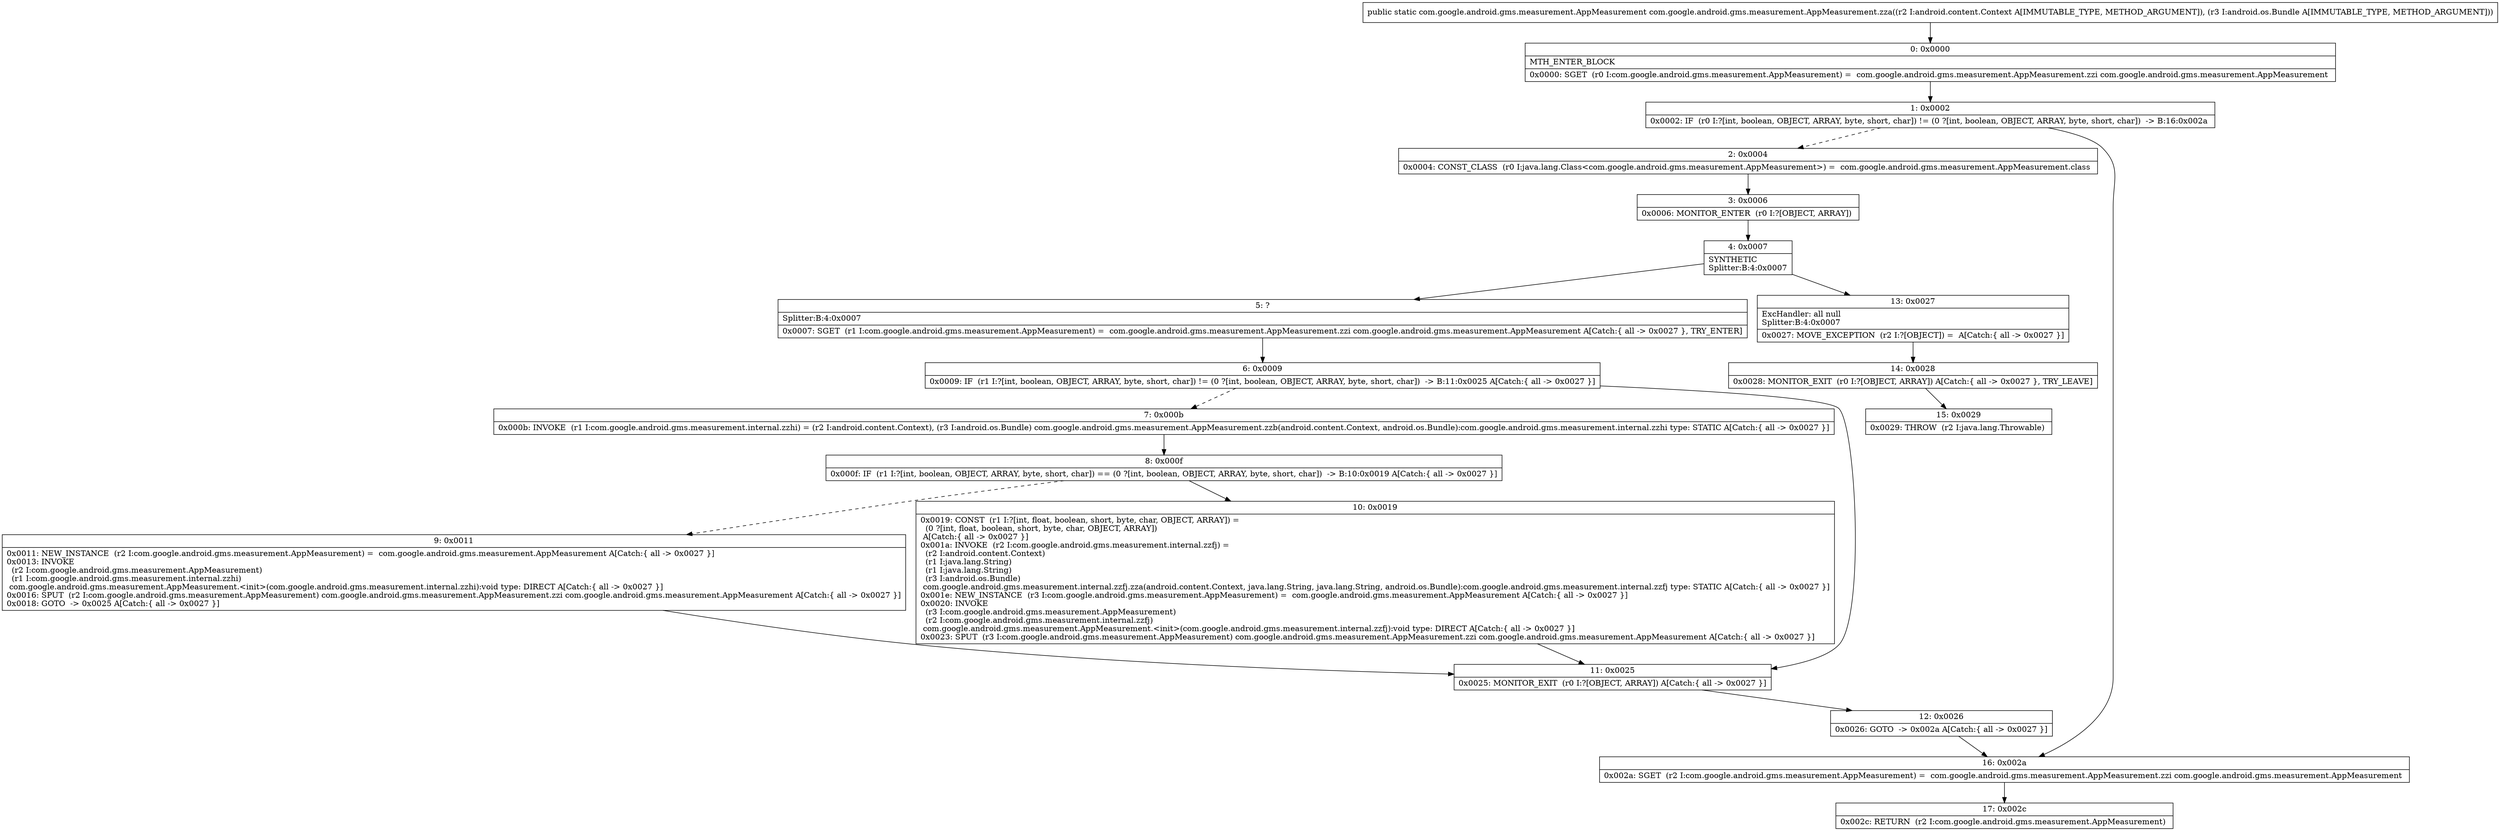 digraph "CFG forcom.google.android.gms.measurement.AppMeasurement.zza(Landroid\/content\/Context;Landroid\/os\/Bundle;)Lcom\/google\/android\/gms\/measurement\/AppMeasurement;" {
Node_0 [shape=record,label="{0\:\ 0x0000|MTH_ENTER_BLOCK\l|0x0000: SGET  (r0 I:com.google.android.gms.measurement.AppMeasurement) =  com.google.android.gms.measurement.AppMeasurement.zzi com.google.android.gms.measurement.AppMeasurement \l}"];
Node_1 [shape=record,label="{1\:\ 0x0002|0x0002: IF  (r0 I:?[int, boolean, OBJECT, ARRAY, byte, short, char]) != (0 ?[int, boolean, OBJECT, ARRAY, byte, short, char])  \-\> B:16:0x002a \l}"];
Node_2 [shape=record,label="{2\:\ 0x0004|0x0004: CONST_CLASS  (r0 I:java.lang.Class\<com.google.android.gms.measurement.AppMeasurement\>) =  com.google.android.gms.measurement.AppMeasurement.class \l}"];
Node_3 [shape=record,label="{3\:\ 0x0006|0x0006: MONITOR_ENTER  (r0 I:?[OBJECT, ARRAY]) \l}"];
Node_4 [shape=record,label="{4\:\ 0x0007|SYNTHETIC\lSplitter:B:4:0x0007\l}"];
Node_5 [shape=record,label="{5\:\ ?|Splitter:B:4:0x0007\l|0x0007: SGET  (r1 I:com.google.android.gms.measurement.AppMeasurement) =  com.google.android.gms.measurement.AppMeasurement.zzi com.google.android.gms.measurement.AppMeasurement A[Catch:\{ all \-\> 0x0027 \}, TRY_ENTER]\l}"];
Node_6 [shape=record,label="{6\:\ 0x0009|0x0009: IF  (r1 I:?[int, boolean, OBJECT, ARRAY, byte, short, char]) != (0 ?[int, boolean, OBJECT, ARRAY, byte, short, char])  \-\> B:11:0x0025 A[Catch:\{ all \-\> 0x0027 \}]\l}"];
Node_7 [shape=record,label="{7\:\ 0x000b|0x000b: INVOKE  (r1 I:com.google.android.gms.measurement.internal.zzhi) = (r2 I:android.content.Context), (r3 I:android.os.Bundle) com.google.android.gms.measurement.AppMeasurement.zzb(android.content.Context, android.os.Bundle):com.google.android.gms.measurement.internal.zzhi type: STATIC A[Catch:\{ all \-\> 0x0027 \}]\l}"];
Node_8 [shape=record,label="{8\:\ 0x000f|0x000f: IF  (r1 I:?[int, boolean, OBJECT, ARRAY, byte, short, char]) == (0 ?[int, boolean, OBJECT, ARRAY, byte, short, char])  \-\> B:10:0x0019 A[Catch:\{ all \-\> 0x0027 \}]\l}"];
Node_9 [shape=record,label="{9\:\ 0x0011|0x0011: NEW_INSTANCE  (r2 I:com.google.android.gms.measurement.AppMeasurement) =  com.google.android.gms.measurement.AppMeasurement A[Catch:\{ all \-\> 0x0027 \}]\l0x0013: INVOKE  \l  (r2 I:com.google.android.gms.measurement.AppMeasurement)\l  (r1 I:com.google.android.gms.measurement.internal.zzhi)\l com.google.android.gms.measurement.AppMeasurement.\<init\>(com.google.android.gms.measurement.internal.zzhi):void type: DIRECT A[Catch:\{ all \-\> 0x0027 \}]\l0x0016: SPUT  (r2 I:com.google.android.gms.measurement.AppMeasurement) com.google.android.gms.measurement.AppMeasurement.zzi com.google.android.gms.measurement.AppMeasurement A[Catch:\{ all \-\> 0x0027 \}]\l0x0018: GOTO  \-\> 0x0025 A[Catch:\{ all \-\> 0x0027 \}]\l}"];
Node_10 [shape=record,label="{10\:\ 0x0019|0x0019: CONST  (r1 I:?[int, float, boolean, short, byte, char, OBJECT, ARRAY]) = \l  (0 ?[int, float, boolean, short, byte, char, OBJECT, ARRAY])\l A[Catch:\{ all \-\> 0x0027 \}]\l0x001a: INVOKE  (r2 I:com.google.android.gms.measurement.internal.zzfj) = \l  (r2 I:android.content.Context)\l  (r1 I:java.lang.String)\l  (r1 I:java.lang.String)\l  (r3 I:android.os.Bundle)\l com.google.android.gms.measurement.internal.zzfj.zza(android.content.Context, java.lang.String, java.lang.String, android.os.Bundle):com.google.android.gms.measurement.internal.zzfj type: STATIC A[Catch:\{ all \-\> 0x0027 \}]\l0x001e: NEW_INSTANCE  (r3 I:com.google.android.gms.measurement.AppMeasurement) =  com.google.android.gms.measurement.AppMeasurement A[Catch:\{ all \-\> 0x0027 \}]\l0x0020: INVOKE  \l  (r3 I:com.google.android.gms.measurement.AppMeasurement)\l  (r2 I:com.google.android.gms.measurement.internal.zzfj)\l com.google.android.gms.measurement.AppMeasurement.\<init\>(com.google.android.gms.measurement.internal.zzfj):void type: DIRECT A[Catch:\{ all \-\> 0x0027 \}]\l0x0023: SPUT  (r3 I:com.google.android.gms.measurement.AppMeasurement) com.google.android.gms.measurement.AppMeasurement.zzi com.google.android.gms.measurement.AppMeasurement A[Catch:\{ all \-\> 0x0027 \}]\l}"];
Node_11 [shape=record,label="{11\:\ 0x0025|0x0025: MONITOR_EXIT  (r0 I:?[OBJECT, ARRAY]) A[Catch:\{ all \-\> 0x0027 \}]\l}"];
Node_12 [shape=record,label="{12\:\ 0x0026|0x0026: GOTO  \-\> 0x002a A[Catch:\{ all \-\> 0x0027 \}]\l}"];
Node_13 [shape=record,label="{13\:\ 0x0027|ExcHandler: all null\lSplitter:B:4:0x0007\l|0x0027: MOVE_EXCEPTION  (r2 I:?[OBJECT]) =  A[Catch:\{ all \-\> 0x0027 \}]\l}"];
Node_14 [shape=record,label="{14\:\ 0x0028|0x0028: MONITOR_EXIT  (r0 I:?[OBJECT, ARRAY]) A[Catch:\{ all \-\> 0x0027 \}, TRY_LEAVE]\l}"];
Node_15 [shape=record,label="{15\:\ 0x0029|0x0029: THROW  (r2 I:java.lang.Throwable) \l}"];
Node_16 [shape=record,label="{16\:\ 0x002a|0x002a: SGET  (r2 I:com.google.android.gms.measurement.AppMeasurement) =  com.google.android.gms.measurement.AppMeasurement.zzi com.google.android.gms.measurement.AppMeasurement \l}"];
Node_17 [shape=record,label="{17\:\ 0x002c|0x002c: RETURN  (r2 I:com.google.android.gms.measurement.AppMeasurement) \l}"];
MethodNode[shape=record,label="{public static com.google.android.gms.measurement.AppMeasurement com.google.android.gms.measurement.AppMeasurement.zza((r2 I:android.content.Context A[IMMUTABLE_TYPE, METHOD_ARGUMENT]), (r3 I:android.os.Bundle A[IMMUTABLE_TYPE, METHOD_ARGUMENT])) }"];
MethodNode -> Node_0;
Node_0 -> Node_1;
Node_1 -> Node_2[style=dashed];
Node_1 -> Node_16;
Node_2 -> Node_3;
Node_3 -> Node_4;
Node_4 -> Node_5;
Node_4 -> Node_13;
Node_5 -> Node_6;
Node_6 -> Node_7[style=dashed];
Node_6 -> Node_11;
Node_7 -> Node_8;
Node_8 -> Node_9[style=dashed];
Node_8 -> Node_10;
Node_9 -> Node_11;
Node_10 -> Node_11;
Node_11 -> Node_12;
Node_12 -> Node_16;
Node_13 -> Node_14;
Node_14 -> Node_15;
Node_16 -> Node_17;
}


